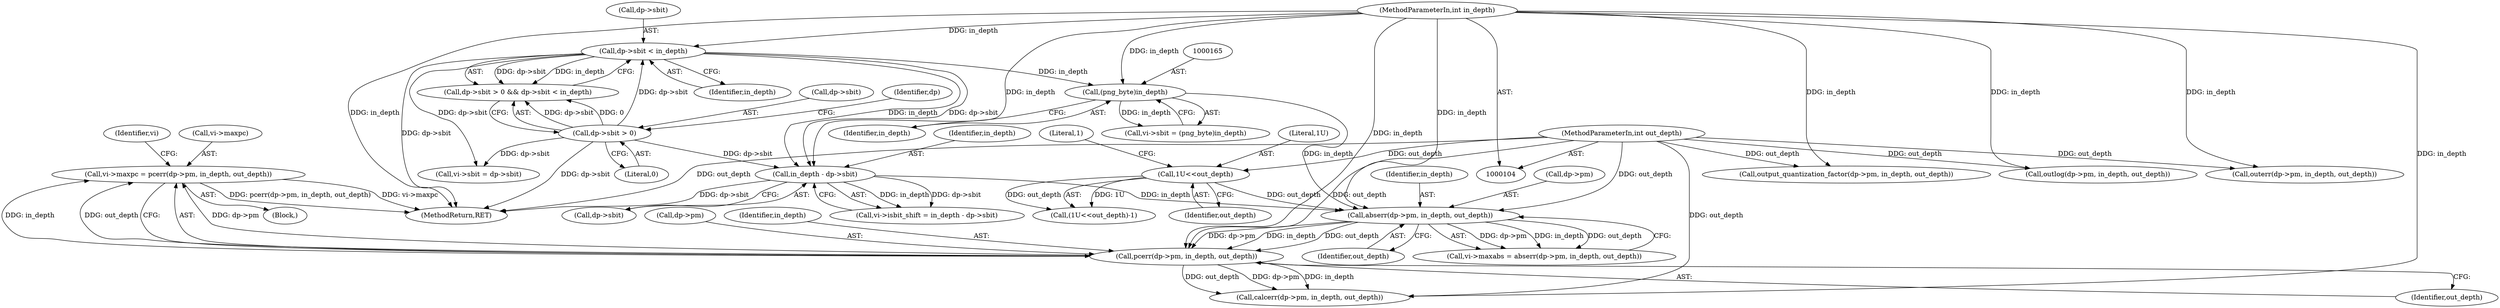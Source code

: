 digraph "0_Android_9d4853418ab2f754c2b63e091c29c5529b8b86ca_92@pointer" {
"1000240" [label="(Call,vi->maxpc = pcerr(dp->pm, in_depth, out_depth))"];
"1000244" [label="(Call,pcerr(dp->pm, in_depth, out_depth))"];
"1000234" [label="(Call,abserr(dp->pm, in_depth, out_depth))"];
"1000164" [label="(Call,(png_byte)in_depth)"];
"1000136" [label="(Call,dp->sbit < in_depth)"];
"1000131" [label="(Call,dp->sbit > 0)"];
"1000108" [label="(MethodParameterIn,int in_depth)"];
"1000153" [label="(Call,in_depth - dp->sbit)"];
"1000115" [label="(Call,1U<<out_depth)"];
"1000109" [label="(MethodParameterIn,int out_depth)"];
"1000274" [label="(Call,output_quantization_factor(dp->pm, in_depth, out_depth))"];
"1000238" [label="(Identifier,in_depth)"];
"1000115" [label="(Call,1U<<out_depth)"];
"1000131" [label="(Call,dp->sbit > 0)"];
"1000136" [label="(Call,dp->sbit < in_depth)"];
"1000160" [label="(Call,vi->sbit = (png_byte)in_depth)"];
"1000230" [label="(Call,vi->maxabs = abserr(dp->pm, in_depth, out_depth))"];
"1000108" [label="(MethodParameterIn,int in_depth)"];
"1000164" [label="(Call,(png_byte)in_depth)"];
"1000116" [label="(Literal,1U)"];
"1000166" [label="(Identifier,in_depth)"];
"1000142" [label="(Call,vi->sbit = dp->sbit)"];
"1000153" [label="(Call,in_depth - dp->sbit)"];
"1000249" [label="(Identifier,out_depth)"];
"1000297" [label="(Call,outlog(dp->pm, in_depth, out_depth))"];
"1000132" [label="(Call,dp->sbit)"];
"1000135" [label="(Literal,0)"];
"1000117" [label="(Identifier,out_depth)"];
"1000110" [label="(Block,)"];
"1000254" [label="(Call,calcerr(dp->pm, in_depth, out_depth))"];
"1000234" [label="(Call,abserr(dp->pm, in_depth, out_depth))"];
"1000137" [label="(Call,dp->sbit)"];
"1000155" [label="(Call,dp->sbit)"];
"1000245" [label="(Call,dp->pm)"];
"1000244" [label="(Call,pcerr(dp->pm, in_depth, out_depth))"];
"1000525" [label="(MethodReturn,RET)"];
"1000140" [label="(Identifier,in_depth)"];
"1000138" [label="(Identifier,dp)"];
"1000235" [label="(Call,dp->pm)"];
"1000264" [label="(Call,outerr(dp->pm, in_depth, out_depth))"];
"1000154" [label="(Identifier,in_depth)"];
"1000149" [label="(Call,vi->isbit_shift = in_depth - dp->sbit)"];
"1000241" [label="(Call,vi->maxpc)"];
"1000114" [label="(Call,(1U<<out_depth)-1)"];
"1000109" [label="(MethodParameterIn,int out_depth)"];
"1000252" [label="(Identifier,vi)"];
"1000118" [label="(Literal,1)"];
"1000248" [label="(Identifier,in_depth)"];
"1000130" [label="(Call,dp->sbit > 0 && dp->sbit < in_depth)"];
"1000240" [label="(Call,vi->maxpc = pcerr(dp->pm, in_depth, out_depth))"];
"1000239" [label="(Identifier,out_depth)"];
"1000240" -> "1000110"  [label="AST: "];
"1000240" -> "1000244"  [label="CFG: "];
"1000241" -> "1000240"  [label="AST: "];
"1000244" -> "1000240"  [label="AST: "];
"1000252" -> "1000240"  [label="CFG: "];
"1000240" -> "1000525"  [label="DDG: pcerr(dp->pm, in_depth, out_depth)"];
"1000240" -> "1000525"  [label="DDG: vi->maxpc"];
"1000244" -> "1000240"  [label="DDG: dp->pm"];
"1000244" -> "1000240"  [label="DDG: in_depth"];
"1000244" -> "1000240"  [label="DDG: out_depth"];
"1000244" -> "1000249"  [label="CFG: "];
"1000245" -> "1000244"  [label="AST: "];
"1000248" -> "1000244"  [label="AST: "];
"1000249" -> "1000244"  [label="AST: "];
"1000234" -> "1000244"  [label="DDG: dp->pm"];
"1000234" -> "1000244"  [label="DDG: in_depth"];
"1000234" -> "1000244"  [label="DDG: out_depth"];
"1000108" -> "1000244"  [label="DDG: in_depth"];
"1000109" -> "1000244"  [label="DDG: out_depth"];
"1000244" -> "1000254"  [label="DDG: dp->pm"];
"1000244" -> "1000254"  [label="DDG: in_depth"];
"1000244" -> "1000254"  [label="DDG: out_depth"];
"1000234" -> "1000230"  [label="AST: "];
"1000234" -> "1000239"  [label="CFG: "];
"1000235" -> "1000234"  [label="AST: "];
"1000238" -> "1000234"  [label="AST: "];
"1000239" -> "1000234"  [label="AST: "];
"1000230" -> "1000234"  [label="CFG: "];
"1000234" -> "1000230"  [label="DDG: dp->pm"];
"1000234" -> "1000230"  [label="DDG: in_depth"];
"1000234" -> "1000230"  [label="DDG: out_depth"];
"1000164" -> "1000234"  [label="DDG: in_depth"];
"1000153" -> "1000234"  [label="DDG: in_depth"];
"1000108" -> "1000234"  [label="DDG: in_depth"];
"1000115" -> "1000234"  [label="DDG: out_depth"];
"1000109" -> "1000234"  [label="DDG: out_depth"];
"1000164" -> "1000160"  [label="AST: "];
"1000164" -> "1000166"  [label="CFG: "];
"1000165" -> "1000164"  [label="AST: "];
"1000166" -> "1000164"  [label="AST: "];
"1000160" -> "1000164"  [label="CFG: "];
"1000164" -> "1000160"  [label="DDG: in_depth"];
"1000136" -> "1000164"  [label="DDG: in_depth"];
"1000108" -> "1000164"  [label="DDG: in_depth"];
"1000136" -> "1000130"  [label="AST: "];
"1000136" -> "1000140"  [label="CFG: "];
"1000137" -> "1000136"  [label="AST: "];
"1000140" -> "1000136"  [label="AST: "];
"1000130" -> "1000136"  [label="CFG: "];
"1000136" -> "1000525"  [label="DDG: dp->sbit"];
"1000136" -> "1000130"  [label="DDG: dp->sbit"];
"1000136" -> "1000130"  [label="DDG: in_depth"];
"1000131" -> "1000136"  [label="DDG: dp->sbit"];
"1000108" -> "1000136"  [label="DDG: in_depth"];
"1000136" -> "1000142"  [label="DDG: dp->sbit"];
"1000136" -> "1000153"  [label="DDG: in_depth"];
"1000136" -> "1000153"  [label="DDG: dp->sbit"];
"1000131" -> "1000130"  [label="AST: "];
"1000131" -> "1000135"  [label="CFG: "];
"1000132" -> "1000131"  [label="AST: "];
"1000135" -> "1000131"  [label="AST: "];
"1000138" -> "1000131"  [label="CFG: "];
"1000130" -> "1000131"  [label="CFG: "];
"1000131" -> "1000525"  [label="DDG: dp->sbit"];
"1000131" -> "1000130"  [label="DDG: dp->sbit"];
"1000131" -> "1000130"  [label="DDG: 0"];
"1000131" -> "1000142"  [label="DDG: dp->sbit"];
"1000131" -> "1000153"  [label="DDG: dp->sbit"];
"1000108" -> "1000104"  [label="AST: "];
"1000108" -> "1000525"  [label="DDG: in_depth"];
"1000108" -> "1000153"  [label="DDG: in_depth"];
"1000108" -> "1000254"  [label="DDG: in_depth"];
"1000108" -> "1000264"  [label="DDG: in_depth"];
"1000108" -> "1000274"  [label="DDG: in_depth"];
"1000108" -> "1000297"  [label="DDG: in_depth"];
"1000153" -> "1000149"  [label="AST: "];
"1000153" -> "1000155"  [label="CFG: "];
"1000154" -> "1000153"  [label="AST: "];
"1000155" -> "1000153"  [label="AST: "];
"1000149" -> "1000153"  [label="CFG: "];
"1000153" -> "1000525"  [label="DDG: dp->sbit"];
"1000153" -> "1000149"  [label="DDG: in_depth"];
"1000153" -> "1000149"  [label="DDG: dp->sbit"];
"1000115" -> "1000114"  [label="AST: "];
"1000115" -> "1000117"  [label="CFG: "];
"1000116" -> "1000115"  [label="AST: "];
"1000117" -> "1000115"  [label="AST: "];
"1000118" -> "1000115"  [label="CFG: "];
"1000115" -> "1000114"  [label="DDG: 1U"];
"1000115" -> "1000114"  [label="DDG: out_depth"];
"1000109" -> "1000115"  [label="DDG: out_depth"];
"1000109" -> "1000104"  [label="AST: "];
"1000109" -> "1000525"  [label="DDG: out_depth"];
"1000109" -> "1000254"  [label="DDG: out_depth"];
"1000109" -> "1000264"  [label="DDG: out_depth"];
"1000109" -> "1000274"  [label="DDG: out_depth"];
"1000109" -> "1000297"  [label="DDG: out_depth"];
}
